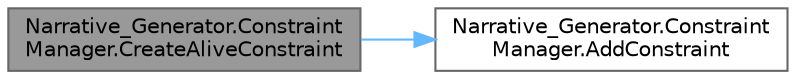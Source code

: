digraph "Narrative_Generator.ConstraintManager.CreateAliveConstraint"
{
 // LATEX_PDF_SIZE
  bgcolor="transparent";
  edge [fontname=Helvetica,fontsize=10,labelfontname=Helvetica,labelfontsize=10];
  node [fontname=Helvetica,fontsize=10,shape=box,height=0.2,width=0.4];
  rankdir="LR";
  Node1 [label="Narrative_Generator.Constraint\lManager.CreateAliveConstraint",height=0.2,width=0.4,color="gray40", fillcolor="grey60", style="filled", fontcolor="black",tooltip="A method for creating an instance of a constraint imposed by story on the lifetime of an agent."];
  Node1 -> Node2 [color="steelblue1",style="solid"];
  Node2 [label="Narrative_Generator.Constraint\lManager.AddConstraint",height=0.2,width=0.4,color="grey40", fillcolor="white", style="filled",URL="$class_narrative___generator_1_1_constraint_manager.html#a7768bd0a14cfebbcfc24b4e2569b66c2",tooltip="Adds the specified constraint to the constraint list."];
}
